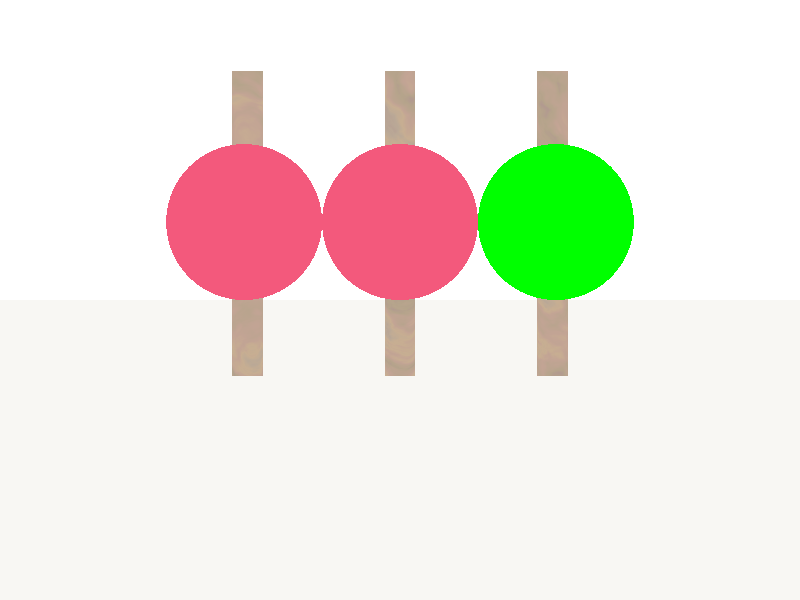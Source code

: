 //EXAMPLE OF TRANSPARENT OBJECTS

//Files with predefined colors and textures
#include "colors.inc"
#include "glass.inc"
#include "golds.inc"
#include "metals.inc"
#include "stones.inc"
#include "woods.inc"

//Place the camera
camera {
  sky <0,0,1>          //Don't change this
  direction <-1,0,0>   //Don't change this  
  right <-4/3,0,0>     //Don't change this
  location  <100,0,.5>  //Camera location
  look_at   <0,0,.5>    //Where camera is pointing
  angle 3       //Angle of the view--increase to see more, decrease to see less
}

//Ambient light to "brighten up" darker pictures
global_settings { ambient_light White }

//Place a light--you can have more than one!
light_source {
  <10,-10,10>   //Change this if you want to put the light at a different point
  color White*2        //Multiplying by 2 doubles the brightness
}

//Set a background color
background { color White }

//Create a "floor"
plane {
  <0,0,1>, 0           //This represents the plane 0x+0y+z=0
  texture { T_Silver_3A }  //The texture comes from the file "metals.inc"
   }

//Create three cylinders, giving centers of ends and radus for each
cylinder { <0,-1,0>, <0,-1,2>,  .1 texture{T_Stone1}}
cylinder { <0,0,0>, <0,0,2>,  .1 texture{T_Stone1}}
cylinder { <0,1,0>, <0,1,2>,  .1 texture{T_Stone1}}

//Create three transparent spheres
//Give center and radius,and index of refraction for each
sphere { <2, -1, 1>, 0.5  texture{T_Ruby_Glass} interior { ior 1 } }
sphere { <2, 0, 1>, 0.5  texture{T_Ruby_Glass} interior { ior 1.5 } } 

//Example of defining a glass texture
#declare MyGreenGlass =
texture {
  finish {
    ambient 0.1
    diffuse 0.1
    reflection .25
    specular 1
    roughness 0.001
  }
  pigment { color rgbf <0,1,0, 0.8> }
};

sphere { <2, 1, 1>, 0.5 texture{MyGreenGlass} interior {ior 2}}
